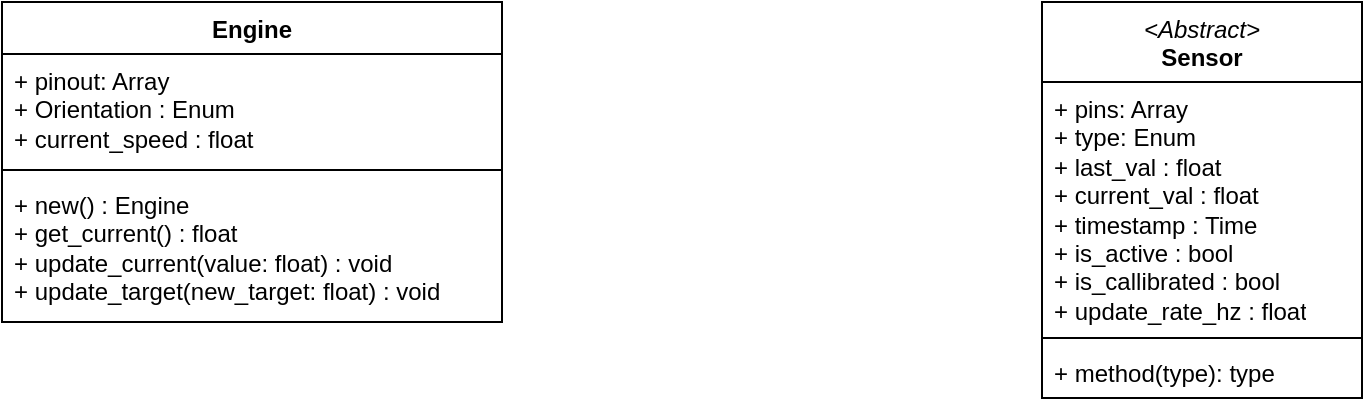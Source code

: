 <mxfile>
    <diagram id="o65QjkDQIr4tQqGDWxgg" name="Page-1">
        <mxGraphModel dx="828" dy="580" grid="1" gridSize="10" guides="1" tooltips="1" connect="1" arrows="1" fold="1" page="1" pageScale="1" pageWidth="827" pageHeight="1169" math="0" shadow="0">
            <root>
                <mxCell id="0"/>
                <mxCell id="1" parent="0"/>
                <mxCell id="2" value="Engine" style="swimlane;fontStyle=1;align=center;verticalAlign=top;childLayout=stackLayout;horizontal=1;startSize=26;horizontalStack=0;resizeParent=1;resizeParentMax=0;resizeLast=0;collapsible=1;marginBottom=0;whiteSpace=wrap;html=1;" vertex="1" parent="1">
                    <mxGeometry x="40" y="40" width="250" height="160" as="geometry"/>
                </mxCell>
                <mxCell id="3" value="+ pinout: Array&lt;div&gt;+ Orientation : Enum&lt;/div&gt;&lt;div&gt;+ current_speed : float&lt;/div&gt;" style="text;strokeColor=none;fillColor=none;align=left;verticalAlign=top;spacingLeft=4;spacingRight=4;overflow=hidden;rotatable=0;points=[[0,0.5],[1,0.5]];portConstraint=eastwest;whiteSpace=wrap;html=1;" vertex="1" parent="2">
                    <mxGeometry y="26" width="250" height="54" as="geometry"/>
                </mxCell>
                <mxCell id="4" value="" style="line;strokeWidth=1;fillColor=none;align=left;verticalAlign=middle;spacingTop=-1;spacingLeft=3;spacingRight=3;rotatable=0;labelPosition=right;points=[];portConstraint=eastwest;strokeColor=inherit;" vertex="1" parent="2">
                    <mxGeometry y="80" width="250" height="8" as="geometry"/>
                </mxCell>
                <mxCell id="5" value="+ new() : Engine&lt;div&gt;+ get_current() : float&lt;/div&gt;&lt;div&gt;+ update_current(value: float) : void&lt;/div&gt;&lt;div&gt;+ update_target(new_target: float) : void&lt;/div&gt;" style="text;strokeColor=none;fillColor=none;align=left;verticalAlign=top;spacingLeft=4;spacingRight=4;overflow=hidden;rotatable=0;points=[[0,0.5],[1,0.5]];portConstraint=eastwest;whiteSpace=wrap;html=1;" vertex="1" parent="2">
                    <mxGeometry y="88" width="250" height="72" as="geometry"/>
                </mxCell>
                <mxCell id="6" value="&lt;span style=&quot;font-weight: normal;&quot;&gt;&lt;i&gt;&amp;lt;Abstract&amp;gt;&lt;/i&gt;&lt;/span&gt;&lt;div&gt;Sensor&lt;/div&gt;" style="swimlane;fontStyle=1;align=center;verticalAlign=top;childLayout=stackLayout;horizontal=1;startSize=40;horizontalStack=0;resizeParent=1;resizeParentMax=0;resizeLast=0;collapsible=1;marginBottom=0;whiteSpace=wrap;html=1;" vertex="1" parent="1">
                    <mxGeometry x="560" y="40" width="160" height="198" as="geometry"/>
                </mxCell>
                <mxCell id="7" value="+ pins: Array&lt;div&gt;+ type: Enum&lt;/div&gt;&lt;div&gt;+ last_val : float&lt;/div&gt;&lt;div&gt;+ current_val : float&lt;/div&gt;&lt;div&gt;+ timestamp : Time&lt;/div&gt;&lt;div&gt;+ is_active : bool&lt;/div&gt;&lt;div&gt;+ is_callibrated : bool&lt;/div&gt;&lt;div&gt;+ update_rate_hz : float&lt;/div&gt;" style="text;strokeColor=none;fillColor=none;align=left;verticalAlign=top;spacingLeft=4;spacingRight=4;overflow=hidden;rotatable=0;points=[[0,0.5],[1,0.5]];portConstraint=eastwest;whiteSpace=wrap;html=1;" vertex="1" parent="6">
                    <mxGeometry y="40" width="160" height="124" as="geometry"/>
                </mxCell>
                <mxCell id="8" value="" style="line;strokeWidth=1;fillColor=none;align=left;verticalAlign=middle;spacingTop=-1;spacingLeft=3;spacingRight=3;rotatable=0;labelPosition=right;points=[];portConstraint=eastwest;strokeColor=inherit;" vertex="1" parent="6">
                    <mxGeometry y="164" width="160" height="8" as="geometry"/>
                </mxCell>
                <mxCell id="9" value="+ method(type): type" style="text;strokeColor=none;fillColor=none;align=left;verticalAlign=top;spacingLeft=4;spacingRight=4;overflow=hidden;rotatable=0;points=[[0,0.5],[1,0.5]];portConstraint=eastwest;whiteSpace=wrap;html=1;" vertex="1" parent="6">
                    <mxGeometry y="172" width="160" height="26" as="geometry"/>
                </mxCell>
            </root>
        </mxGraphModel>
    </diagram>
</mxfile>